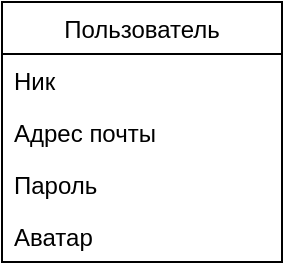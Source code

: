 <mxfile version="18.1.1" type="github">
  <diagram id="m_Y5xVD9ZGCtd96Jv5cy" name="Page-1">
    <mxGraphModel dx="1382" dy="795" grid="1" gridSize="10" guides="1" tooltips="1" connect="1" arrows="1" fold="1" page="1" pageScale="1" pageWidth="827" pageHeight="1169" math="0" shadow="0">
      <root>
        <mxCell id="0" />
        <mxCell id="1" parent="0" />
        <mxCell id="zzLUtJSfL5fbQFalBaQW-1" value="Пользователь" style="swimlane;fontStyle=0;childLayout=stackLayout;horizontal=1;startSize=26;fillColor=none;horizontalStack=0;resizeParent=1;resizeParentMax=0;resizeLast=0;collapsible=1;marginBottom=0;" vertex="1" parent="1">
          <mxGeometry x="310" y="390" width="140" height="130" as="geometry" />
        </mxCell>
        <mxCell id="zzLUtJSfL5fbQFalBaQW-2" value="Ник    " style="text;strokeColor=none;fillColor=none;align=left;verticalAlign=top;spacingLeft=4;spacingRight=4;overflow=hidden;rotatable=0;points=[[0,0.5],[1,0.5]];portConstraint=eastwest;" vertex="1" parent="zzLUtJSfL5fbQFalBaQW-1">
          <mxGeometry y="26" width="140" height="26" as="geometry" />
        </mxCell>
        <mxCell id="zzLUtJSfL5fbQFalBaQW-3" value="Адрес почты" style="text;strokeColor=none;fillColor=none;align=left;verticalAlign=top;spacingLeft=4;spacingRight=4;overflow=hidden;rotatable=0;points=[[0,0.5],[1,0.5]];portConstraint=eastwest;" vertex="1" parent="zzLUtJSfL5fbQFalBaQW-1">
          <mxGeometry y="52" width="140" height="26" as="geometry" />
        </mxCell>
        <mxCell id="zzLUtJSfL5fbQFalBaQW-4" value="Пароль" style="text;strokeColor=none;fillColor=none;align=left;verticalAlign=top;spacingLeft=4;spacingRight=4;overflow=hidden;rotatable=0;points=[[0,0.5],[1,0.5]];portConstraint=eastwest;" vertex="1" parent="zzLUtJSfL5fbQFalBaQW-1">
          <mxGeometry y="78" width="140" height="26" as="geometry" />
        </mxCell>
        <mxCell id="zzLUtJSfL5fbQFalBaQW-5" value="Аватар" style="text;strokeColor=none;fillColor=none;align=left;verticalAlign=top;spacingLeft=4;spacingRight=4;overflow=hidden;rotatable=0;points=[[0,0.5],[1,0.5]];portConstraint=eastwest;" vertex="1" parent="zzLUtJSfL5fbQFalBaQW-1">
          <mxGeometry y="104" width="140" height="26" as="geometry" />
        </mxCell>
      </root>
    </mxGraphModel>
  </diagram>
</mxfile>
